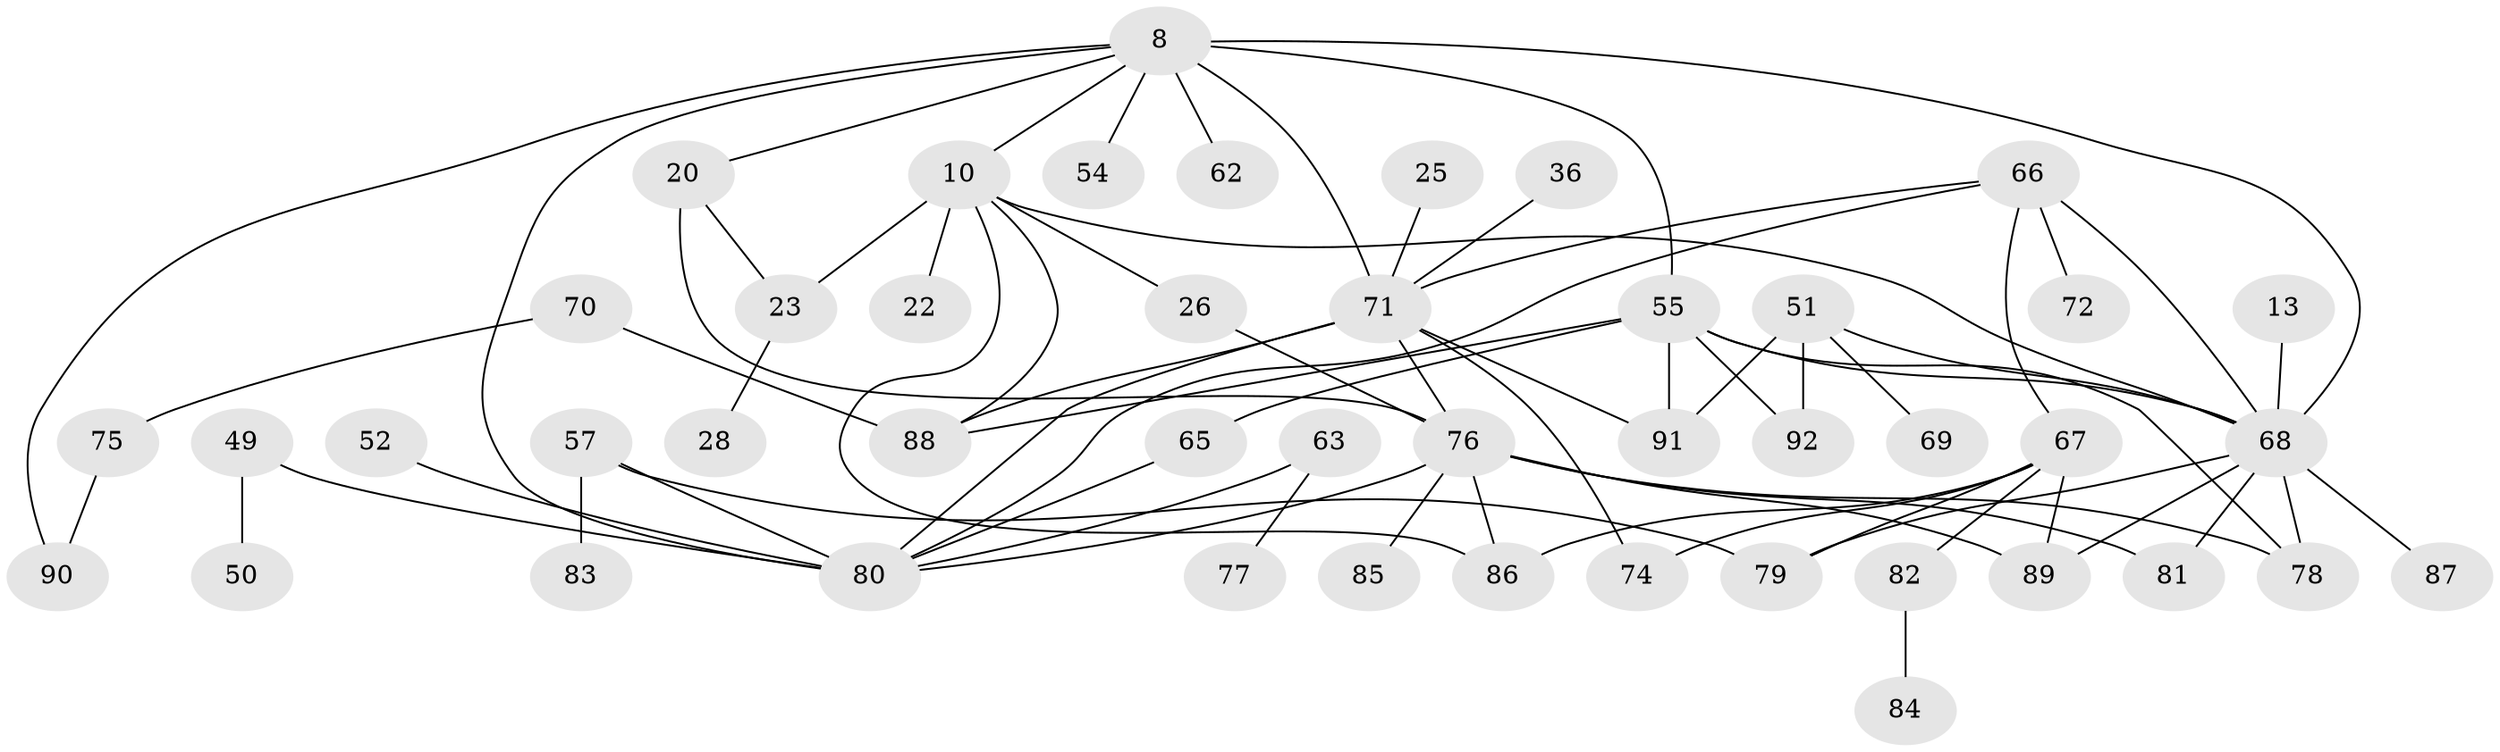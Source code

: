 // original degree distribution, {6: 0.043478260869565216, 9: 0.010869565217391304, 10: 0.010869565217391304, 2: 0.32608695652173914, 3: 0.1956521739130435, 4: 0.20652173913043478, 5: 0.043478260869565216, 7: 0.010869565217391304, 1: 0.15217391304347827}
// Generated by graph-tools (version 1.1) at 2025/42/03/09/25 04:42:10]
// undirected, 46 vertices, 71 edges
graph export_dot {
graph [start="1"]
  node [color=gray90,style=filled];
  8 [super="+5"];
  10 [super="+2"];
  13;
  20 [super="+12"];
  22;
  23 [super="+11+21"];
  25;
  26;
  28;
  36;
  49;
  50;
  51 [super="+32+39"];
  52;
  54;
  55 [super="+37+35"];
  57;
  62;
  63;
  65;
  66 [super="+29"];
  67 [super="+56"];
  68 [super="+42+44+3"];
  69;
  70;
  71 [super="+9+38+61"];
  72;
  74;
  75;
  76 [super="+60+58"];
  77;
  78 [super="+30+46"];
  79 [super="+73"];
  80 [super="+24+31+43+45+59"];
  81;
  82;
  83;
  84;
  85;
  86 [super="+34+41"];
  87;
  88 [super="+48"];
  89;
  90;
  91 [super="+64"];
  92;
  8 -- 62;
  8 -- 55 [weight=2];
  8 -- 10 [weight=2];
  8 -- 90;
  8 -- 54;
  8 -- 71 [weight=2];
  8 -- 20;
  8 -- 80;
  8 -- 68;
  10 -- 26;
  10 -- 22;
  10 -- 86;
  10 -- 23 [weight=2];
  10 -- 68 [weight=2];
  10 -- 88;
  13 -- 68;
  20 -- 76 [weight=3];
  20 -- 23;
  23 -- 28;
  25 -- 71;
  26 -- 76;
  36 -- 71;
  49 -- 50;
  49 -- 80;
  51 -- 92;
  51 -- 91;
  51 -- 69;
  51 -- 68 [weight=2];
  52 -- 80 [weight=2];
  55 -- 92;
  55 -- 88;
  55 -- 65;
  55 -- 91;
  55 -- 68;
  55 -- 78;
  57 -- 83;
  57 -- 79;
  57 -- 80 [weight=2];
  63 -- 77;
  63 -- 80;
  65 -- 80;
  66 -- 68;
  66 -- 72 [weight=2];
  66 -- 67;
  66 -- 80;
  66 -- 71;
  67 -- 74;
  67 -- 79 [weight=2];
  67 -- 86 [weight=2];
  67 -- 89;
  67 -- 82;
  68 -- 87;
  68 -- 89 [weight=2];
  68 -- 79;
  68 -- 78 [weight=3];
  68 -- 81;
  70 -- 75;
  70 -- 88;
  71 -- 91;
  71 -- 74;
  71 -- 76 [weight=3];
  71 -- 80 [weight=2];
  71 -- 88;
  75 -- 90;
  76 -- 78;
  76 -- 81;
  76 -- 85;
  76 -- 86 [weight=2];
  76 -- 89;
  76 -- 80;
  82 -- 84;
}
